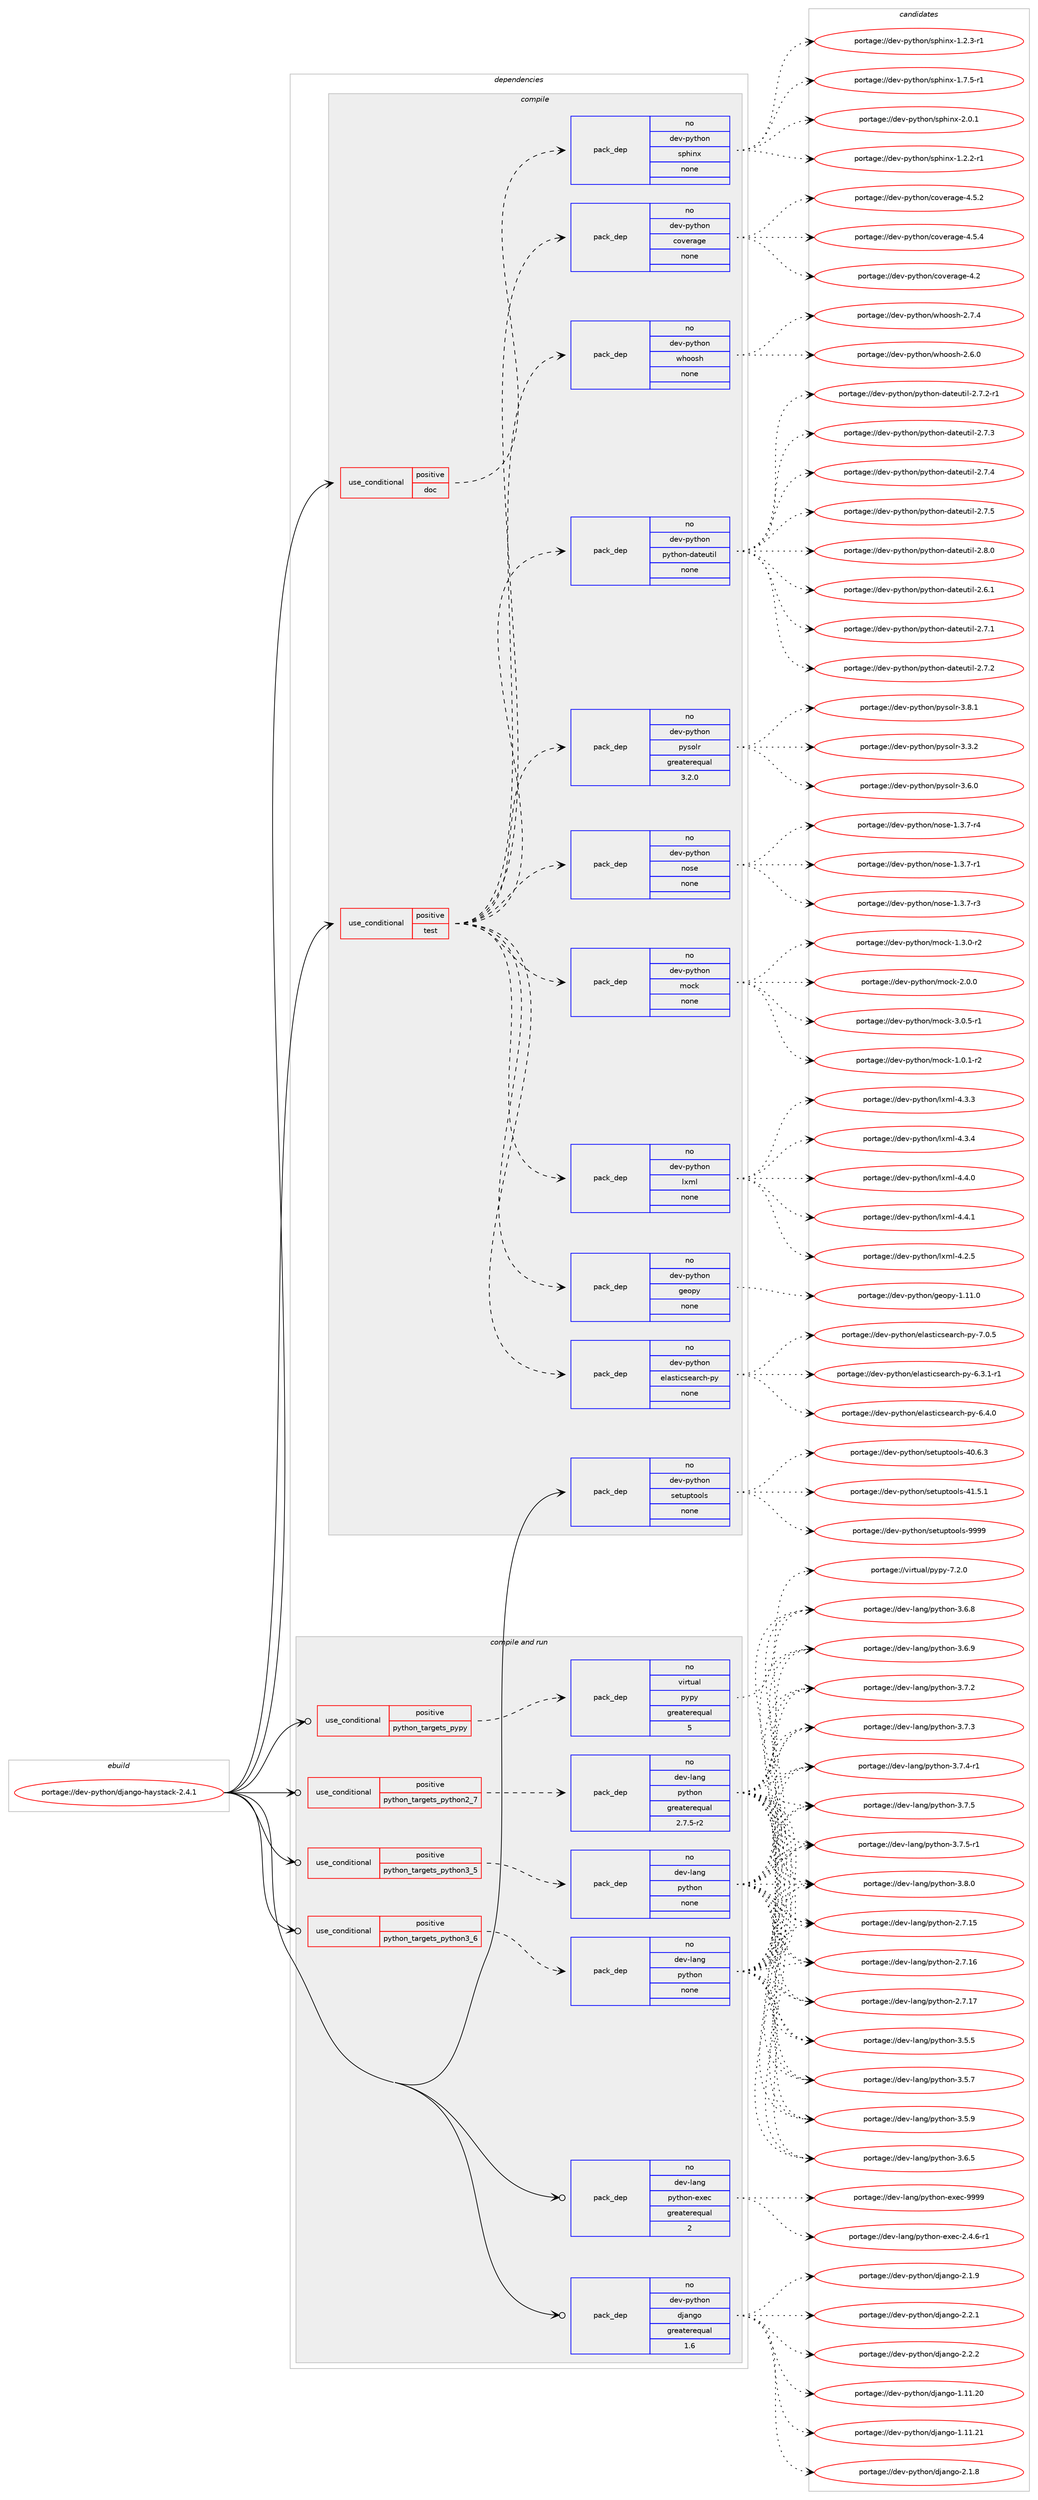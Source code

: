 digraph prolog {

# *************
# Graph options
# *************

newrank=true;
concentrate=true;
compound=true;
graph [rankdir=LR,fontname=Helvetica,fontsize=10,ranksep=1.5];#, ranksep=2.5, nodesep=0.2];
edge  [arrowhead=vee];
node  [fontname=Helvetica,fontsize=10];

# **********
# The ebuild
# **********

subgraph cluster_leftcol {
color=gray;
rank=same;
label=<<i>ebuild</i>>;
id [label="portage://dev-python/django-haystack-2.4.1", color=red, width=4, href="../dev-python/django-haystack-2.4.1.svg"];
}

# ****************
# The dependencies
# ****************

subgraph cluster_midcol {
color=gray;
label=<<i>dependencies</i>>;
subgraph cluster_compile {
fillcolor="#eeeeee";
style=filled;
label=<<i>compile</i>>;
subgraph cond27764 {
dependency136687 [label=<<TABLE BORDER="0" CELLBORDER="1" CELLSPACING="0" CELLPADDING="4"><TR><TD ROWSPAN="3" CELLPADDING="10">use_conditional</TD></TR><TR><TD>positive</TD></TR><TR><TD>doc</TD></TR></TABLE>>, shape=none, color=red];
subgraph pack105608 {
dependency136688 [label=<<TABLE BORDER="0" CELLBORDER="1" CELLSPACING="0" CELLPADDING="4" WIDTH="220"><TR><TD ROWSPAN="6" CELLPADDING="30">pack_dep</TD></TR><TR><TD WIDTH="110">no</TD></TR><TR><TD>dev-python</TD></TR><TR><TD>sphinx</TD></TR><TR><TD>none</TD></TR><TR><TD></TD></TR></TABLE>>, shape=none, color=blue];
}
dependency136687:e -> dependency136688:w [weight=20,style="dashed",arrowhead="vee"];
}
id:e -> dependency136687:w [weight=20,style="solid",arrowhead="vee"];
subgraph cond27765 {
dependency136689 [label=<<TABLE BORDER="0" CELLBORDER="1" CELLSPACING="0" CELLPADDING="4"><TR><TD ROWSPAN="3" CELLPADDING="10">use_conditional</TD></TR><TR><TD>positive</TD></TR><TR><TD>test</TD></TR></TABLE>>, shape=none, color=red];
subgraph pack105609 {
dependency136690 [label=<<TABLE BORDER="0" CELLBORDER="1" CELLSPACING="0" CELLPADDING="4" WIDTH="220"><TR><TD ROWSPAN="6" CELLPADDING="30">pack_dep</TD></TR><TR><TD WIDTH="110">no</TD></TR><TR><TD>dev-python</TD></TR><TR><TD>coverage</TD></TR><TR><TD>none</TD></TR><TR><TD></TD></TR></TABLE>>, shape=none, color=blue];
}
dependency136689:e -> dependency136690:w [weight=20,style="dashed",arrowhead="vee"];
subgraph pack105610 {
dependency136691 [label=<<TABLE BORDER="0" CELLBORDER="1" CELLSPACING="0" CELLPADDING="4" WIDTH="220"><TR><TD ROWSPAN="6" CELLPADDING="30">pack_dep</TD></TR><TR><TD WIDTH="110">no</TD></TR><TR><TD>dev-python</TD></TR><TR><TD>elasticsearch-py</TD></TR><TR><TD>none</TD></TR><TR><TD></TD></TR></TABLE>>, shape=none, color=blue];
}
dependency136689:e -> dependency136691:w [weight=20,style="dashed",arrowhead="vee"];
subgraph pack105611 {
dependency136692 [label=<<TABLE BORDER="0" CELLBORDER="1" CELLSPACING="0" CELLPADDING="4" WIDTH="220"><TR><TD ROWSPAN="6" CELLPADDING="30">pack_dep</TD></TR><TR><TD WIDTH="110">no</TD></TR><TR><TD>dev-python</TD></TR><TR><TD>geopy</TD></TR><TR><TD>none</TD></TR><TR><TD></TD></TR></TABLE>>, shape=none, color=blue];
}
dependency136689:e -> dependency136692:w [weight=20,style="dashed",arrowhead="vee"];
subgraph pack105612 {
dependency136693 [label=<<TABLE BORDER="0" CELLBORDER="1" CELLSPACING="0" CELLPADDING="4" WIDTH="220"><TR><TD ROWSPAN="6" CELLPADDING="30">pack_dep</TD></TR><TR><TD WIDTH="110">no</TD></TR><TR><TD>dev-python</TD></TR><TR><TD>lxml</TD></TR><TR><TD>none</TD></TR><TR><TD></TD></TR></TABLE>>, shape=none, color=blue];
}
dependency136689:e -> dependency136693:w [weight=20,style="dashed",arrowhead="vee"];
subgraph pack105613 {
dependency136694 [label=<<TABLE BORDER="0" CELLBORDER="1" CELLSPACING="0" CELLPADDING="4" WIDTH="220"><TR><TD ROWSPAN="6" CELLPADDING="30">pack_dep</TD></TR><TR><TD WIDTH="110">no</TD></TR><TR><TD>dev-python</TD></TR><TR><TD>mock</TD></TR><TR><TD>none</TD></TR><TR><TD></TD></TR></TABLE>>, shape=none, color=blue];
}
dependency136689:e -> dependency136694:w [weight=20,style="dashed",arrowhead="vee"];
subgraph pack105614 {
dependency136695 [label=<<TABLE BORDER="0" CELLBORDER="1" CELLSPACING="0" CELLPADDING="4" WIDTH="220"><TR><TD ROWSPAN="6" CELLPADDING="30">pack_dep</TD></TR><TR><TD WIDTH="110">no</TD></TR><TR><TD>dev-python</TD></TR><TR><TD>nose</TD></TR><TR><TD>none</TD></TR><TR><TD></TD></TR></TABLE>>, shape=none, color=blue];
}
dependency136689:e -> dependency136695:w [weight=20,style="dashed",arrowhead="vee"];
subgraph pack105615 {
dependency136696 [label=<<TABLE BORDER="0" CELLBORDER="1" CELLSPACING="0" CELLPADDING="4" WIDTH="220"><TR><TD ROWSPAN="6" CELLPADDING="30">pack_dep</TD></TR><TR><TD WIDTH="110">no</TD></TR><TR><TD>dev-python</TD></TR><TR><TD>pysolr</TD></TR><TR><TD>greaterequal</TD></TR><TR><TD>3.2.0</TD></TR></TABLE>>, shape=none, color=blue];
}
dependency136689:e -> dependency136696:w [weight=20,style="dashed",arrowhead="vee"];
subgraph pack105616 {
dependency136697 [label=<<TABLE BORDER="0" CELLBORDER="1" CELLSPACING="0" CELLPADDING="4" WIDTH="220"><TR><TD ROWSPAN="6" CELLPADDING="30">pack_dep</TD></TR><TR><TD WIDTH="110">no</TD></TR><TR><TD>dev-python</TD></TR><TR><TD>python-dateutil</TD></TR><TR><TD>none</TD></TR><TR><TD></TD></TR></TABLE>>, shape=none, color=blue];
}
dependency136689:e -> dependency136697:w [weight=20,style="dashed",arrowhead="vee"];
subgraph pack105617 {
dependency136698 [label=<<TABLE BORDER="0" CELLBORDER="1" CELLSPACING="0" CELLPADDING="4" WIDTH="220"><TR><TD ROWSPAN="6" CELLPADDING="30">pack_dep</TD></TR><TR><TD WIDTH="110">no</TD></TR><TR><TD>dev-python</TD></TR><TR><TD>whoosh</TD></TR><TR><TD>none</TD></TR><TR><TD></TD></TR></TABLE>>, shape=none, color=blue];
}
dependency136689:e -> dependency136698:w [weight=20,style="dashed",arrowhead="vee"];
}
id:e -> dependency136689:w [weight=20,style="solid",arrowhead="vee"];
subgraph pack105618 {
dependency136699 [label=<<TABLE BORDER="0" CELLBORDER="1" CELLSPACING="0" CELLPADDING="4" WIDTH="220"><TR><TD ROWSPAN="6" CELLPADDING="30">pack_dep</TD></TR><TR><TD WIDTH="110">no</TD></TR><TR><TD>dev-python</TD></TR><TR><TD>setuptools</TD></TR><TR><TD>none</TD></TR><TR><TD></TD></TR></TABLE>>, shape=none, color=blue];
}
id:e -> dependency136699:w [weight=20,style="solid",arrowhead="vee"];
}
subgraph cluster_compileandrun {
fillcolor="#eeeeee";
style=filled;
label=<<i>compile and run</i>>;
subgraph cond27766 {
dependency136700 [label=<<TABLE BORDER="0" CELLBORDER="1" CELLSPACING="0" CELLPADDING="4"><TR><TD ROWSPAN="3" CELLPADDING="10">use_conditional</TD></TR><TR><TD>positive</TD></TR><TR><TD>python_targets_pypy</TD></TR></TABLE>>, shape=none, color=red];
subgraph pack105619 {
dependency136701 [label=<<TABLE BORDER="0" CELLBORDER="1" CELLSPACING="0" CELLPADDING="4" WIDTH="220"><TR><TD ROWSPAN="6" CELLPADDING="30">pack_dep</TD></TR><TR><TD WIDTH="110">no</TD></TR><TR><TD>virtual</TD></TR><TR><TD>pypy</TD></TR><TR><TD>greaterequal</TD></TR><TR><TD>5</TD></TR></TABLE>>, shape=none, color=blue];
}
dependency136700:e -> dependency136701:w [weight=20,style="dashed",arrowhead="vee"];
}
id:e -> dependency136700:w [weight=20,style="solid",arrowhead="odotvee"];
subgraph cond27767 {
dependency136702 [label=<<TABLE BORDER="0" CELLBORDER="1" CELLSPACING="0" CELLPADDING="4"><TR><TD ROWSPAN="3" CELLPADDING="10">use_conditional</TD></TR><TR><TD>positive</TD></TR><TR><TD>python_targets_python2_7</TD></TR></TABLE>>, shape=none, color=red];
subgraph pack105620 {
dependency136703 [label=<<TABLE BORDER="0" CELLBORDER="1" CELLSPACING="0" CELLPADDING="4" WIDTH="220"><TR><TD ROWSPAN="6" CELLPADDING="30">pack_dep</TD></TR><TR><TD WIDTH="110">no</TD></TR><TR><TD>dev-lang</TD></TR><TR><TD>python</TD></TR><TR><TD>greaterequal</TD></TR><TR><TD>2.7.5-r2</TD></TR></TABLE>>, shape=none, color=blue];
}
dependency136702:e -> dependency136703:w [weight=20,style="dashed",arrowhead="vee"];
}
id:e -> dependency136702:w [weight=20,style="solid",arrowhead="odotvee"];
subgraph cond27768 {
dependency136704 [label=<<TABLE BORDER="0" CELLBORDER="1" CELLSPACING="0" CELLPADDING="4"><TR><TD ROWSPAN="3" CELLPADDING="10">use_conditional</TD></TR><TR><TD>positive</TD></TR><TR><TD>python_targets_python3_5</TD></TR></TABLE>>, shape=none, color=red];
subgraph pack105621 {
dependency136705 [label=<<TABLE BORDER="0" CELLBORDER="1" CELLSPACING="0" CELLPADDING="4" WIDTH="220"><TR><TD ROWSPAN="6" CELLPADDING="30">pack_dep</TD></TR><TR><TD WIDTH="110">no</TD></TR><TR><TD>dev-lang</TD></TR><TR><TD>python</TD></TR><TR><TD>none</TD></TR><TR><TD></TD></TR></TABLE>>, shape=none, color=blue];
}
dependency136704:e -> dependency136705:w [weight=20,style="dashed",arrowhead="vee"];
}
id:e -> dependency136704:w [weight=20,style="solid",arrowhead="odotvee"];
subgraph cond27769 {
dependency136706 [label=<<TABLE BORDER="0" CELLBORDER="1" CELLSPACING="0" CELLPADDING="4"><TR><TD ROWSPAN="3" CELLPADDING="10">use_conditional</TD></TR><TR><TD>positive</TD></TR><TR><TD>python_targets_python3_6</TD></TR></TABLE>>, shape=none, color=red];
subgraph pack105622 {
dependency136707 [label=<<TABLE BORDER="0" CELLBORDER="1" CELLSPACING="0" CELLPADDING="4" WIDTH="220"><TR><TD ROWSPAN="6" CELLPADDING="30">pack_dep</TD></TR><TR><TD WIDTH="110">no</TD></TR><TR><TD>dev-lang</TD></TR><TR><TD>python</TD></TR><TR><TD>none</TD></TR><TR><TD></TD></TR></TABLE>>, shape=none, color=blue];
}
dependency136706:e -> dependency136707:w [weight=20,style="dashed",arrowhead="vee"];
}
id:e -> dependency136706:w [weight=20,style="solid",arrowhead="odotvee"];
subgraph pack105623 {
dependency136708 [label=<<TABLE BORDER="0" CELLBORDER="1" CELLSPACING="0" CELLPADDING="4" WIDTH="220"><TR><TD ROWSPAN="6" CELLPADDING="30">pack_dep</TD></TR><TR><TD WIDTH="110">no</TD></TR><TR><TD>dev-lang</TD></TR><TR><TD>python-exec</TD></TR><TR><TD>greaterequal</TD></TR><TR><TD>2</TD></TR></TABLE>>, shape=none, color=blue];
}
id:e -> dependency136708:w [weight=20,style="solid",arrowhead="odotvee"];
subgraph pack105624 {
dependency136709 [label=<<TABLE BORDER="0" CELLBORDER="1" CELLSPACING="0" CELLPADDING="4" WIDTH="220"><TR><TD ROWSPAN="6" CELLPADDING="30">pack_dep</TD></TR><TR><TD WIDTH="110">no</TD></TR><TR><TD>dev-python</TD></TR><TR><TD>django</TD></TR><TR><TD>greaterequal</TD></TR><TR><TD>1.6</TD></TR></TABLE>>, shape=none, color=blue];
}
id:e -> dependency136709:w [weight=20,style="solid",arrowhead="odotvee"];
}
subgraph cluster_run {
fillcolor="#eeeeee";
style=filled;
label=<<i>run</i>>;
}
}

# **************
# The candidates
# **************

subgraph cluster_choices {
rank=same;
color=gray;
label=<<i>candidates</i>>;

subgraph choice105608 {
color=black;
nodesep=1;
choiceportage10010111845112121116104111110471151121041051101204549465046504511449 [label="portage://dev-python/sphinx-1.2.2-r1", color=red, width=4,href="../dev-python/sphinx-1.2.2-r1.svg"];
choiceportage10010111845112121116104111110471151121041051101204549465046514511449 [label="portage://dev-python/sphinx-1.2.3-r1", color=red, width=4,href="../dev-python/sphinx-1.2.3-r1.svg"];
choiceportage10010111845112121116104111110471151121041051101204549465546534511449 [label="portage://dev-python/sphinx-1.7.5-r1", color=red, width=4,href="../dev-python/sphinx-1.7.5-r1.svg"];
choiceportage1001011184511212111610411111047115112104105110120455046484649 [label="portage://dev-python/sphinx-2.0.1", color=red, width=4,href="../dev-python/sphinx-2.0.1.svg"];
dependency136688:e -> choiceportage10010111845112121116104111110471151121041051101204549465046504511449:w [style=dotted,weight="100"];
dependency136688:e -> choiceportage10010111845112121116104111110471151121041051101204549465046514511449:w [style=dotted,weight="100"];
dependency136688:e -> choiceportage10010111845112121116104111110471151121041051101204549465546534511449:w [style=dotted,weight="100"];
dependency136688:e -> choiceportage1001011184511212111610411111047115112104105110120455046484649:w [style=dotted,weight="100"];
}
subgraph choice105609 {
color=black;
nodesep=1;
choiceportage1001011184511212111610411111047991111181011149710310145524650 [label="portage://dev-python/coverage-4.2", color=red, width=4,href="../dev-python/coverage-4.2.svg"];
choiceportage10010111845112121116104111110479911111810111497103101455246534650 [label="portage://dev-python/coverage-4.5.2", color=red, width=4,href="../dev-python/coverage-4.5.2.svg"];
choiceportage10010111845112121116104111110479911111810111497103101455246534652 [label="portage://dev-python/coverage-4.5.4", color=red, width=4,href="../dev-python/coverage-4.5.4.svg"];
dependency136690:e -> choiceportage1001011184511212111610411111047991111181011149710310145524650:w [style=dotted,weight="100"];
dependency136690:e -> choiceportage10010111845112121116104111110479911111810111497103101455246534650:w [style=dotted,weight="100"];
dependency136690:e -> choiceportage10010111845112121116104111110479911111810111497103101455246534652:w [style=dotted,weight="100"];
}
subgraph choice105610 {
color=black;
nodesep=1;
choiceportage100101118451121211161041111104710110897115116105991151019711499104451121214554465146494511449 [label="portage://dev-python/elasticsearch-py-6.3.1-r1", color=red, width=4,href="../dev-python/elasticsearch-py-6.3.1-r1.svg"];
choiceportage10010111845112121116104111110471011089711511610599115101971149910445112121455446524648 [label="portage://dev-python/elasticsearch-py-6.4.0", color=red, width=4,href="../dev-python/elasticsearch-py-6.4.0.svg"];
choiceportage10010111845112121116104111110471011089711511610599115101971149910445112121455546484653 [label="portage://dev-python/elasticsearch-py-7.0.5", color=red, width=4,href="../dev-python/elasticsearch-py-7.0.5.svg"];
dependency136691:e -> choiceportage100101118451121211161041111104710110897115116105991151019711499104451121214554465146494511449:w [style=dotted,weight="100"];
dependency136691:e -> choiceportage10010111845112121116104111110471011089711511610599115101971149910445112121455446524648:w [style=dotted,weight="100"];
dependency136691:e -> choiceportage10010111845112121116104111110471011089711511610599115101971149910445112121455546484653:w [style=dotted,weight="100"];
}
subgraph choice105611 {
color=black;
nodesep=1;
choiceportage100101118451121211161041111104710310111111212145494649494648 [label="portage://dev-python/geopy-1.11.0", color=red, width=4,href="../dev-python/geopy-1.11.0.svg"];
dependency136692:e -> choiceportage100101118451121211161041111104710310111111212145494649494648:w [style=dotted,weight="100"];
}
subgraph choice105612 {
color=black;
nodesep=1;
choiceportage1001011184511212111610411111047108120109108455246504653 [label="portage://dev-python/lxml-4.2.5", color=red, width=4,href="../dev-python/lxml-4.2.5.svg"];
choiceportage1001011184511212111610411111047108120109108455246514651 [label="portage://dev-python/lxml-4.3.3", color=red, width=4,href="../dev-python/lxml-4.3.3.svg"];
choiceportage1001011184511212111610411111047108120109108455246514652 [label="portage://dev-python/lxml-4.3.4", color=red, width=4,href="../dev-python/lxml-4.3.4.svg"];
choiceportage1001011184511212111610411111047108120109108455246524648 [label="portage://dev-python/lxml-4.4.0", color=red, width=4,href="../dev-python/lxml-4.4.0.svg"];
choiceportage1001011184511212111610411111047108120109108455246524649 [label="portage://dev-python/lxml-4.4.1", color=red, width=4,href="../dev-python/lxml-4.4.1.svg"];
dependency136693:e -> choiceportage1001011184511212111610411111047108120109108455246504653:w [style=dotted,weight="100"];
dependency136693:e -> choiceportage1001011184511212111610411111047108120109108455246514651:w [style=dotted,weight="100"];
dependency136693:e -> choiceportage1001011184511212111610411111047108120109108455246514652:w [style=dotted,weight="100"];
dependency136693:e -> choiceportage1001011184511212111610411111047108120109108455246524648:w [style=dotted,weight="100"];
dependency136693:e -> choiceportage1001011184511212111610411111047108120109108455246524649:w [style=dotted,weight="100"];
}
subgraph choice105613 {
color=black;
nodesep=1;
choiceportage1001011184511212111610411111047109111991074549464846494511450 [label="portage://dev-python/mock-1.0.1-r2", color=red, width=4,href="../dev-python/mock-1.0.1-r2.svg"];
choiceportage1001011184511212111610411111047109111991074549465146484511450 [label="portage://dev-python/mock-1.3.0-r2", color=red, width=4,href="../dev-python/mock-1.3.0-r2.svg"];
choiceportage100101118451121211161041111104710911199107455046484648 [label="portage://dev-python/mock-2.0.0", color=red, width=4,href="../dev-python/mock-2.0.0.svg"];
choiceportage1001011184511212111610411111047109111991074551464846534511449 [label="portage://dev-python/mock-3.0.5-r1", color=red, width=4,href="../dev-python/mock-3.0.5-r1.svg"];
dependency136694:e -> choiceportage1001011184511212111610411111047109111991074549464846494511450:w [style=dotted,weight="100"];
dependency136694:e -> choiceportage1001011184511212111610411111047109111991074549465146484511450:w [style=dotted,weight="100"];
dependency136694:e -> choiceportage100101118451121211161041111104710911199107455046484648:w [style=dotted,weight="100"];
dependency136694:e -> choiceportage1001011184511212111610411111047109111991074551464846534511449:w [style=dotted,weight="100"];
}
subgraph choice105614 {
color=black;
nodesep=1;
choiceportage10010111845112121116104111110471101111151014549465146554511449 [label="portage://dev-python/nose-1.3.7-r1", color=red, width=4,href="../dev-python/nose-1.3.7-r1.svg"];
choiceportage10010111845112121116104111110471101111151014549465146554511451 [label="portage://dev-python/nose-1.3.7-r3", color=red, width=4,href="../dev-python/nose-1.3.7-r3.svg"];
choiceportage10010111845112121116104111110471101111151014549465146554511452 [label="portage://dev-python/nose-1.3.7-r4", color=red, width=4,href="../dev-python/nose-1.3.7-r4.svg"];
dependency136695:e -> choiceportage10010111845112121116104111110471101111151014549465146554511449:w [style=dotted,weight="100"];
dependency136695:e -> choiceportage10010111845112121116104111110471101111151014549465146554511451:w [style=dotted,weight="100"];
dependency136695:e -> choiceportage10010111845112121116104111110471101111151014549465146554511452:w [style=dotted,weight="100"];
}
subgraph choice105615 {
color=black;
nodesep=1;
choiceportage1001011184511212111610411111047112121115111108114455146514650 [label="portage://dev-python/pysolr-3.3.2", color=red, width=4,href="../dev-python/pysolr-3.3.2.svg"];
choiceportage1001011184511212111610411111047112121115111108114455146544648 [label="portage://dev-python/pysolr-3.6.0", color=red, width=4,href="../dev-python/pysolr-3.6.0.svg"];
choiceportage1001011184511212111610411111047112121115111108114455146564649 [label="portage://dev-python/pysolr-3.8.1", color=red, width=4,href="../dev-python/pysolr-3.8.1.svg"];
dependency136696:e -> choiceportage1001011184511212111610411111047112121115111108114455146514650:w [style=dotted,weight="100"];
dependency136696:e -> choiceportage1001011184511212111610411111047112121115111108114455146544648:w [style=dotted,weight="100"];
dependency136696:e -> choiceportage1001011184511212111610411111047112121115111108114455146564649:w [style=dotted,weight="100"];
}
subgraph choice105616 {
color=black;
nodesep=1;
choiceportage10010111845112121116104111110471121211161041111104510097116101117116105108455046544649 [label="portage://dev-python/python-dateutil-2.6.1", color=red, width=4,href="../dev-python/python-dateutil-2.6.1.svg"];
choiceportage10010111845112121116104111110471121211161041111104510097116101117116105108455046554649 [label="portage://dev-python/python-dateutil-2.7.1", color=red, width=4,href="../dev-python/python-dateutil-2.7.1.svg"];
choiceportage10010111845112121116104111110471121211161041111104510097116101117116105108455046554650 [label="portage://dev-python/python-dateutil-2.7.2", color=red, width=4,href="../dev-python/python-dateutil-2.7.2.svg"];
choiceportage100101118451121211161041111104711212111610411111045100971161011171161051084550465546504511449 [label="portage://dev-python/python-dateutil-2.7.2-r1", color=red, width=4,href="../dev-python/python-dateutil-2.7.2-r1.svg"];
choiceportage10010111845112121116104111110471121211161041111104510097116101117116105108455046554651 [label="portage://dev-python/python-dateutil-2.7.3", color=red, width=4,href="../dev-python/python-dateutil-2.7.3.svg"];
choiceportage10010111845112121116104111110471121211161041111104510097116101117116105108455046554652 [label="portage://dev-python/python-dateutil-2.7.4", color=red, width=4,href="../dev-python/python-dateutil-2.7.4.svg"];
choiceportage10010111845112121116104111110471121211161041111104510097116101117116105108455046554653 [label="portage://dev-python/python-dateutil-2.7.5", color=red, width=4,href="../dev-python/python-dateutil-2.7.5.svg"];
choiceportage10010111845112121116104111110471121211161041111104510097116101117116105108455046564648 [label="portage://dev-python/python-dateutil-2.8.0", color=red, width=4,href="../dev-python/python-dateutil-2.8.0.svg"];
dependency136697:e -> choiceportage10010111845112121116104111110471121211161041111104510097116101117116105108455046544649:w [style=dotted,weight="100"];
dependency136697:e -> choiceportage10010111845112121116104111110471121211161041111104510097116101117116105108455046554649:w [style=dotted,weight="100"];
dependency136697:e -> choiceportage10010111845112121116104111110471121211161041111104510097116101117116105108455046554650:w [style=dotted,weight="100"];
dependency136697:e -> choiceportage100101118451121211161041111104711212111610411111045100971161011171161051084550465546504511449:w [style=dotted,weight="100"];
dependency136697:e -> choiceportage10010111845112121116104111110471121211161041111104510097116101117116105108455046554651:w [style=dotted,weight="100"];
dependency136697:e -> choiceportage10010111845112121116104111110471121211161041111104510097116101117116105108455046554652:w [style=dotted,weight="100"];
dependency136697:e -> choiceportage10010111845112121116104111110471121211161041111104510097116101117116105108455046554653:w [style=dotted,weight="100"];
dependency136697:e -> choiceportage10010111845112121116104111110471121211161041111104510097116101117116105108455046564648:w [style=dotted,weight="100"];
}
subgraph choice105617 {
color=black;
nodesep=1;
choiceportage1001011184511212111610411111047119104111111115104455046544648 [label="portage://dev-python/whoosh-2.6.0", color=red, width=4,href="../dev-python/whoosh-2.6.0.svg"];
choiceportage1001011184511212111610411111047119104111111115104455046554652 [label="portage://dev-python/whoosh-2.7.4", color=red, width=4,href="../dev-python/whoosh-2.7.4.svg"];
dependency136698:e -> choiceportage1001011184511212111610411111047119104111111115104455046544648:w [style=dotted,weight="100"];
dependency136698:e -> choiceportage1001011184511212111610411111047119104111111115104455046554652:w [style=dotted,weight="100"];
}
subgraph choice105618 {
color=black;
nodesep=1;
choiceportage100101118451121211161041111104711510111611711211611111110811545524846544651 [label="portage://dev-python/setuptools-40.6.3", color=red, width=4,href="../dev-python/setuptools-40.6.3.svg"];
choiceportage100101118451121211161041111104711510111611711211611111110811545524946534649 [label="portage://dev-python/setuptools-41.5.1", color=red, width=4,href="../dev-python/setuptools-41.5.1.svg"];
choiceportage10010111845112121116104111110471151011161171121161111111081154557575757 [label="portage://dev-python/setuptools-9999", color=red, width=4,href="../dev-python/setuptools-9999.svg"];
dependency136699:e -> choiceportage100101118451121211161041111104711510111611711211611111110811545524846544651:w [style=dotted,weight="100"];
dependency136699:e -> choiceportage100101118451121211161041111104711510111611711211611111110811545524946534649:w [style=dotted,weight="100"];
dependency136699:e -> choiceportage10010111845112121116104111110471151011161171121161111111081154557575757:w [style=dotted,weight="100"];
}
subgraph choice105619 {
color=black;
nodesep=1;
choiceportage1181051141161179710847112121112121455546504648 [label="portage://virtual/pypy-7.2.0", color=red, width=4,href="../virtual/pypy-7.2.0.svg"];
dependency136701:e -> choiceportage1181051141161179710847112121112121455546504648:w [style=dotted,weight="100"];
}
subgraph choice105620 {
color=black;
nodesep=1;
choiceportage10010111845108971101034711212111610411111045504655464953 [label="portage://dev-lang/python-2.7.15", color=red, width=4,href="../dev-lang/python-2.7.15.svg"];
choiceportage10010111845108971101034711212111610411111045504655464954 [label="portage://dev-lang/python-2.7.16", color=red, width=4,href="../dev-lang/python-2.7.16.svg"];
choiceportage10010111845108971101034711212111610411111045504655464955 [label="portage://dev-lang/python-2.7.17", color=red, width=4,href="../dev-lang/python-2.7.17.svg"];
choiceportage100101118451089711010347112121116104111110455146534653 [label="portage://dev-lang/python-3.5.5", color=red, width=4,href="../dev-lang/python-3.5.5.svg"];
choiceportage100101118451089711010347112121116104111110455146534655 [label="portage://dev-lang/python-3.5.7", color=red, width=4,href="../dev-lang/python-3.5.7.svg"];
choiceportage100101118451089711010347112121116104111110455146534657 [label="portage://dev-lang/python-3.5.9", color=red, width=4,href="../dev-lang/python-3.5.9.svg"];
choiceportage100101118451089711010347112121116104111110455146544653 [label="portage://dev-lang/python-3.6.5", color=red, width=4,href="../dev-lang/python-3.6.5.svg"];
choiceportage100101118451089711010347112121116104111110455146544656 [label="portage://dev-lang/python-3.6.8", color=red, width=4,href="../dev-lang/python-3.6.8.svg"];
choiceportage100101118451089711010347112121116104111110455146544657 [label="portage://dev-lang/python-3.6.9", color=red, width=4,href="../dev-lang/python-3.6.9.svg"];
choiceportage100101118451089711010347112121116104111110455146554650 [label="portage://dev-lang/python-3.7.2", color=red, width=4,href="../dev-lang/python-3.7.2.svg"];
choiceportage100101118451089711010347112121116104111110455146554651 [label="portage://dev-lang/python-3.7.3", color=red, width=4,href="../dev-lang/python-3.7.3.svg"];
choiceportage1001011184510897110103471121211161041111104551465546524511449 [label="portage://dev-lang/python-3.7.4-r1", color=red, width=4,href="../dev-lang/python-3.7.4-r1.svg"];
choiceportage100101118451089711010347112121116104111110455146554653 [label="portage://dev-lang/python-3.7.5", color=red, width=4,href="../dev-lang/python-3.7.5.svg"];
choiceportage1001011184510897110103471121211161041111104551465546534511449 [label="portage://dev-lang/python-3.7.5-r1", color=red, width=4,href="../dev-lang/python-3.7.5-r1.svg"];
choiceportage100101118451089711010347112121116104111110455146564648 [label="portage://dev-lang/python-3.8.0", color=red, width=4,href="../dev-lang/python-3.8.0.svg"];
dependency136703:e -> choiceportage10010111845108971101034711212111610411111045504655464953:w [style=dotted,weight="100"];
dependency136703:e -> choiceportage10010111845108971101034711212111610411111045504655464954:w [style=dotted,weight="100"];
dependency136703:e -> choiceportage10010111845108971101034711212111610411111045504655464955:w [style=dotted,weight="100"];
dependency136703:e -> choiceportage100101118451089711010347112121116104111110455146534653:w [style=dotted,weight="100"];
dependency136703:e -> choiceportage100101118451089711010347112121116104111110455146534655:w [style=dotted,weight="100"];
dependency136703:e -> choiceportage100101118451089711010347112121116104111110455146534657:w [style=dotted,weight="100"];
dependency136703:e -> choiceportage100101118451089711010347112121116104111110455146544653:w [style=dotted,weight="100"];
dependency136703:e -> choiceportage100101118451089711010347112121116104111110455146544656:w [style=dotted,weight="100"];
dependency136703:e -> choiceportage100101118451089711010347112121116104111110455146544657:w [style=dotted,weight="100"];
dependency136703:e -> choiceportage100101118451089711010347112121116104111110455146554650:w [style=dotted,weight="100"];
dependency136703:e -> choiceportage100101118451089711010347112121116104111110455146554651:w [style=dotted,weight="100"];
dependency136703:e -> choiceportage1001011184510897110103471121211161041111104551465546524511449:w [style=dotted,weight="100"];
dependency136703:e -> choiceportage100101118451089711010347112121116104111110455146554653:w [style=dotted,weight="100"];
dependency136703:e -> choiceportage1001011184510897110103471121211161041111104551465546534511449:w [style=dotted,weight="100"];
dependency136703:e -> choiceportage100101118451089711010347112121116104111110455146564648:w [style=dotted,weight="100"];
}
subgraph choice105621 {
color=black;
nodesep=1;
choiceportage10010111845108971101034711212111610411111045504655464953 [label="portage://dev-lang/python-2.7.15", color=red, width=4,href="../dev-lang/python-2.7.15.svg"];
choiceportage10010111845108971101034711212111610411111045504655464954 [label="portage://dev-lang/python-2.7.16", color=red, width=4,href="../dev-lang/python-2.7.16.svg"];
choiceportage10010111845108971101034711212111610411111045504655464955 [label="portage://dev-lang/python-2.7.17", color=red, width=4,href="../dev-lang/python-2.7.17.svg"];
choiceportage100101118451089711010347112121116104111110455146534653 [label="portage://dev-lang/python-3.5.5", color=red, width=4,href="../dev-lang/python-3.5.5.svg"];
choiceportage100101118451089711010347112121116104111110455146534655 [label="portage://dev-lang/python-3.5.7", color=red, width=4,href="../dev-lang/python-3.5.7.svg"];
choiceportage100101118451089711010347112121116104111110455146534657 [label="portage://dev-lang/python-3.5.9", color=red, width=4,href="../dev-lang/python-3.5.9.svg"];
choiceportage100101118451089711010347112121116104111110455146544653 [label="portage://dev-lang/python-3.6.5", color=red, width=4,href="../dev-lang/python-3.6.5.svg"];
choiceportage100101118451089711010347112121116104111110455146544656 [label="portage://dev-lang/python-3.6.8", color=red, width=4,href="../dev-lang/python-3.6.8.svg"];
choiceportage100101118451089711010347112121116104111110455146544657 [label="portage://dev-lang/python-3.6.9", color=red, width=4,href="../dev-lang/python-3.6.9.svg"];
choiceportage100101118451089711010347112121116104111110455146554650 [label="portage://dev-lang/python-3.7.2", color=red, width=4,href="../dev-lang/python-3.7.2.svg"];
choiceportage100101118451089711010347112121116104111110455146554651 [label="portage://dev-lang/python-3.7.3", color=red, width=4,href="../dev-lang/python-3.7.3.svg"];
choiceportage1001011184510897110103471121211161041111104551465546524511449 [label="portage://dev-lang/python-3.7.4-r1", color=red, width=4,href="../dev-lang/python-3.7.4-r1.svg"];
choiceportage100101118451089711010347112121116104111110455146554653 [label="portage://dev-lang/python-3.7.5", color=red, width=4,href="../dev-lang/python-3.7.5.svg"];
choiceportage1001011184510897110103471121211161041111104551465546534511449 [label="portage://dev-lang/python-3.7.5-r1", color=red, width=4,href="../dev-lang/python-3.7.5-r1.svg"];
choiceportage100101118451089711010347112121116104111110455146564648 [label="portage://dev-lang/python-3.8.0", color=red, width=4,href="../dev-lang/python-3.8.0.svg"];
dependency136705:e -> choiceportage10010111845108971101034711212111610411111045504655464953:w [style=dotted,weight="100"];
dependency136705:e -> choiceportage10010111845108971101034711212111610411111045504655464954:w [style=dotted,weight="100"];
dependency136705:e -> choiceportage10010111845108971101034711212111610411111045504655464955:w [style=dotted,weight="100"];
dependency136705:e -> choiceportage100101118451089711010347112121116104111110455146534653:w [style=dotted,weight="100"];
dependency136705:e -> choiceportage100101118451089711010347112121116104111110455146534655:w [style=dotted,weight="100"];
dependency136705:e -> choiceportage100101118451089711010347112121116104111110455146534657:w [style=dotted,weight="100"];
dependency136705:e -> choiceportage100101118451089711010347112121116104111110455146544653:w [style=dotted,weight="100"];
dependency136705:e -> choiceportage100101118451089711010347112121116104111110455146544656:w [style=dotted,weight="100"];
dependency136705:e -> choiceportage100101118451089711010347112121116104111110455146544657:w [style=dotted,weight="100"];
dependency136705:e -> choiceportage100101118451089711010347112121116104111110455146554650:w [style=dotted,weight="100"];
dependency136705:e -> choiceportage100101118451089711010347112121116104111110455146554651:w [style=dotted,weight="100"];
dependency136705:e -> choiceportage1001011184510897110103471121211161041111104551465546524511449:w [style=dotted,weight="100"];
dependency136705:e -> choiceportage100101118451089711010347112121116104111110455146554653:w [style=dotted,weight="100"];
dependency136705:e -> choiceportage1001011184510897110103471121211161041111104551465546534511449:w [style=dotted,weight="100"];
dependency136705:e -> choiceportage100101118451089711010347112121116104111110455146564648:w [style=dotted,weight="100"];
}
subgraph choice105622 {
color=black;
nodesep=1;
choiceportage10010111845108971101034711212111610411111045504655464953 [label="portage://dev-lang/python-2.7.15", color=red, width=4,href="../dev-lang/python-2.7.15.svg"];
choiceportage10010111845108971101034711212111610411111045504655464954 [label="portage://dev-lang/python-2.7.16", color=red, width=4,href="../dev-lang/python-2.7.16.svg"];
choiceportage10010111845108971101034711212111610411111045504655464955 [label="portage://dev-lang/python-2.7.17", color=red, width=4,href="../dev-lang/python-2.7.17.svg"];
choiceportage100101118451089711010347112121116104111110455146534653 [label="portage://dev-lang/python-3.5.5", color=red, width=4,href="../dev-lang/python-3.5.5.svg"];
choiceportage100101118451089711010347112121116104111110455146534655 [label="portage://dev-lang/python-3.5.7", color=red, width=4,href="../dev-lang/python-3.5.7.svg"];
choiceportage100101118451089711010347112121116104111110455146534657 [label="portage://dev-lang/python-3.5.9", color=red, width=4,href="../dev-lang/python-3.5.9.svg"];
choiceportage100101118451089711010347112121116104111110455146544653 [label="portage://dev-lang/python-3.6.5", color=red, width=4,href="../dev-lang/python-3.6.5.svg"];
choiceportage100101118451089711010347112121116104111110455146544656 [label="portage://dev-lang/python-3.6.8", color=red, width=4,href="../dev-lang/python-3.6.8.svg"];
choiceportage100101118451089711010347112121116104111110455146544657 [label="portage://dev-lang/python-3.6.9", color=red, width=4,href="../dev-lang/python-3.6.9.svg"];
choiceportage100101118451089711010347112121116104111110455146554650 [label="portage://dev-lang/python-3.7.2", color=red, width=4,href="../dev-lang/python-3.7.2.svg"];
choiceportage100101118451089711010347112121116104111110455146554651 [label="portage://dev-lang/python-3.7.3", color=red, width=4,href="../dev-lang/python-3.7.3.svg"];
choiceportage1001011184510897110103471121211161041111104551465546524511449 [label="portage://dev-lang/python-3.7.4-r1", color=red, width=4,href="../dev-lang/python-3.7.4-r1.svg"];
choiceportage100101118451089711010347112121116104111110455146554653 [label="portage://dev-lang/python-3.7.5", color=red, width=4,href="../dev-lang/python-3.7.5.svg"];
choiceportage1001011184510897110103471121211161041111104551465546534511449 [label="portage://dev-lang/python-3.7.5-r1", color=red, width=4,href="../dev-lang/python-3.7.5-r1.svg"];
choiceportage100101118451089711010347112121116104111110455146564648 [label="portage://dev-lang/python-3.8.0", color=red, width=4,href="../dev-lang/python-3.8.0.svg"];
dependency136707:e -> choiceportage10010111845108971101034711212111610411111045504655464953:w [style=dotted,weight="100"];
dependency136707:e -> choiceportage10010111845108971101034711212111610411111045504655464954:w [style=dotted,weight="100"];
dependency136707:e -> choiceportage10010111845108971101034711212111610411111045504655464955:w [style=dotted,weight="100"];
dependency136707:e -> choiceportage100101118451089711010347112121116104111110455146534653:w [style=dotted,weight="100"];
dependency136707:e -> choiceportage100101118451089711010347112121116104111110455146534655:w [style=dotted,weight="100"];
dependency136707:e -> choiceportage100101118451089711010347112121116104111110455146534657:w [style=dotted,weight="100"];
dependency136707:e -> choiceportage100101118451089711010347112121116104111110455146544653:w [style=dotted,weight="100"];
dependency136707:e -> choiceportage100101118451089711010347112121116104111110455146544656:w [style=dotted,weight="100"];
dependency136707:e -> choiceportage100101118451089711010347112121116104111110455146544657:w [style=dotted,weight="100"];
dependency136707:e -> choiceportage100101118451089711010347112121116104111110455146554650:w [style=dotted,weight="100"];
dependency136707:e -> choiceportage100101118451089711010347112121116104111110455146554651:w [style=dotted,weight="100"];
dependency136707:e -> choiceportage1001011184510897110103471121211161041111104551465546524511449:w [style=dotted,weight="100"];
dependency136707:e -> choiceportage100101118451089711010347112121116104111110455146554653:w [style=dotted,weight="100"];
dependency136707:e -> choiceportage1001011184510897110103471121211161041111104551465546534511449:w [style=dotted,weight="100"];
dependency136707:e -> choiceportage100101118451089711010347112121116104111110455146564648:w [style=dotted,weight="100"];
}
subgraph choice105623 {
color=black;
nodesep=1;
choiceportage10010111845108971101034711212111610411111045101120101994550465246544511449 [label="portage://dev-lang/python-exec-2.4.6-r1", color=red, width=4,href="../dev-lang/python-exec-2.4.6-r1.svg"];
choiceportage10010111845108971101034711212111610411111045101120101994557575757 [label="portage://dev-lang/python-exec-9999", color=red, width=4,href="../dev-lang/python-exec-9999.svg"];
dependency136708:e -> choiceportage10010111845108971101034711212111610411111045101120101994550465246544511449:w [style=dotted,weight="100"];
dependency136708:e -> choiceportage10010111845108971101034711212111610411111045101120101994557575757:w [style=dotted,weight="100"];
}
subgraph choice105624 {
color=black;
nodesep=1;
choiceportage1001011184511212111610411111047100106971101031114549464949465048 [label="portage://dev-python/django-1.11.20", color=red, width=4,href="../dev-python/django-1.11.20.svg"];
choiceportage1001011184511212111610411111047100106971101031114549464949465049 [label="portage://dev-python/django-1.11.21", color=red, width=4,href="../dev-python/django-1.11.21.svg"];
choiceportage100101118451121211161041111104710010697110103111455046494656 [label="portage://dev-python/django-2.1.8", color=red, width=4,href="../dev-python/django-2.1.8.svg"];
choiceportage100101118451121211161041111104710010697110103111455046494657 [label="portage://dev-python/django-2.1.9", color=red, width=4,href="../dev-python/django-2.1.9.svg"];
choiceportage100101118451121211161041111104710010697110103111455046504649 [label="portage://dev-python/django-2.2.1", color=red, width=4,href="../dev-python/django-2.2.1.svg"];
choiceportage100101118451121211161041111104710010697110103111455046504650 [label="portage://dev-python/django-2.2.2", color=red, width=4,href="../dev-python/django-2.2.2.svg"];
dependency136709:e -> choiceportage1001011184511212111610411111047100106971101031114549464949465048:w [style=dotted,weight="100"];
dependency136709:e -> choiceportage1001011184511212111610411111047100106971101031114549464949465049:w [style=dotted,weight="100"];
dependency136709:e -> choiceportage100101118451121211161041111104710010697110103111455046494656:w [style=dotted,weight="100"];
dependency136709:e -> choiceportage100101118451121211161041111104710010697110103111455046494657:w [style=dotted,weight="100"];
dependency136709:e -> choiceportage100101118451121211161041111104710010697110103111455046504649:w [style=dotted,weight="100"];
dependency136709:e -> choiceportage100101118451121211161041111104710010697110103111455046504650:w [style=dotted,weight="100"];
}
}

}
